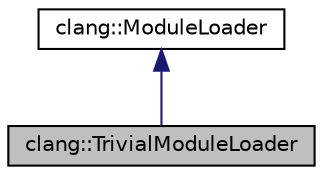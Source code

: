 digraph "clang::TrivialModuleLoader"
{
 // LATEX_PDF_SIZE
  bgcolor="transparent";
  edge [fontname="Helvetica",fontsize="10",labelfontname="Helvetica",labelfontsize="10"];
  node [fontname="Helvetica",fontsize="10",shape=record];
  Node1 [label="clang::TrivialModuleLoader",height=0.2,width=0.4,color="black", fillcolor="grey75", style="filled", fontcolor="black",tooltip="A module loader that doesn't know how to create or load modules."];
  Node2 -> Node1 [dir="back",color="midnightblue",fontsize="10",style="solid",fontname="Helvetica"];
  Node2 [label="clang::ModuleLoader",height=0.2,width=0.4,color="black",URL="$classclang_1_1ModuleLoader.html",tooltip="Abstract interface for a module loader."];
}
